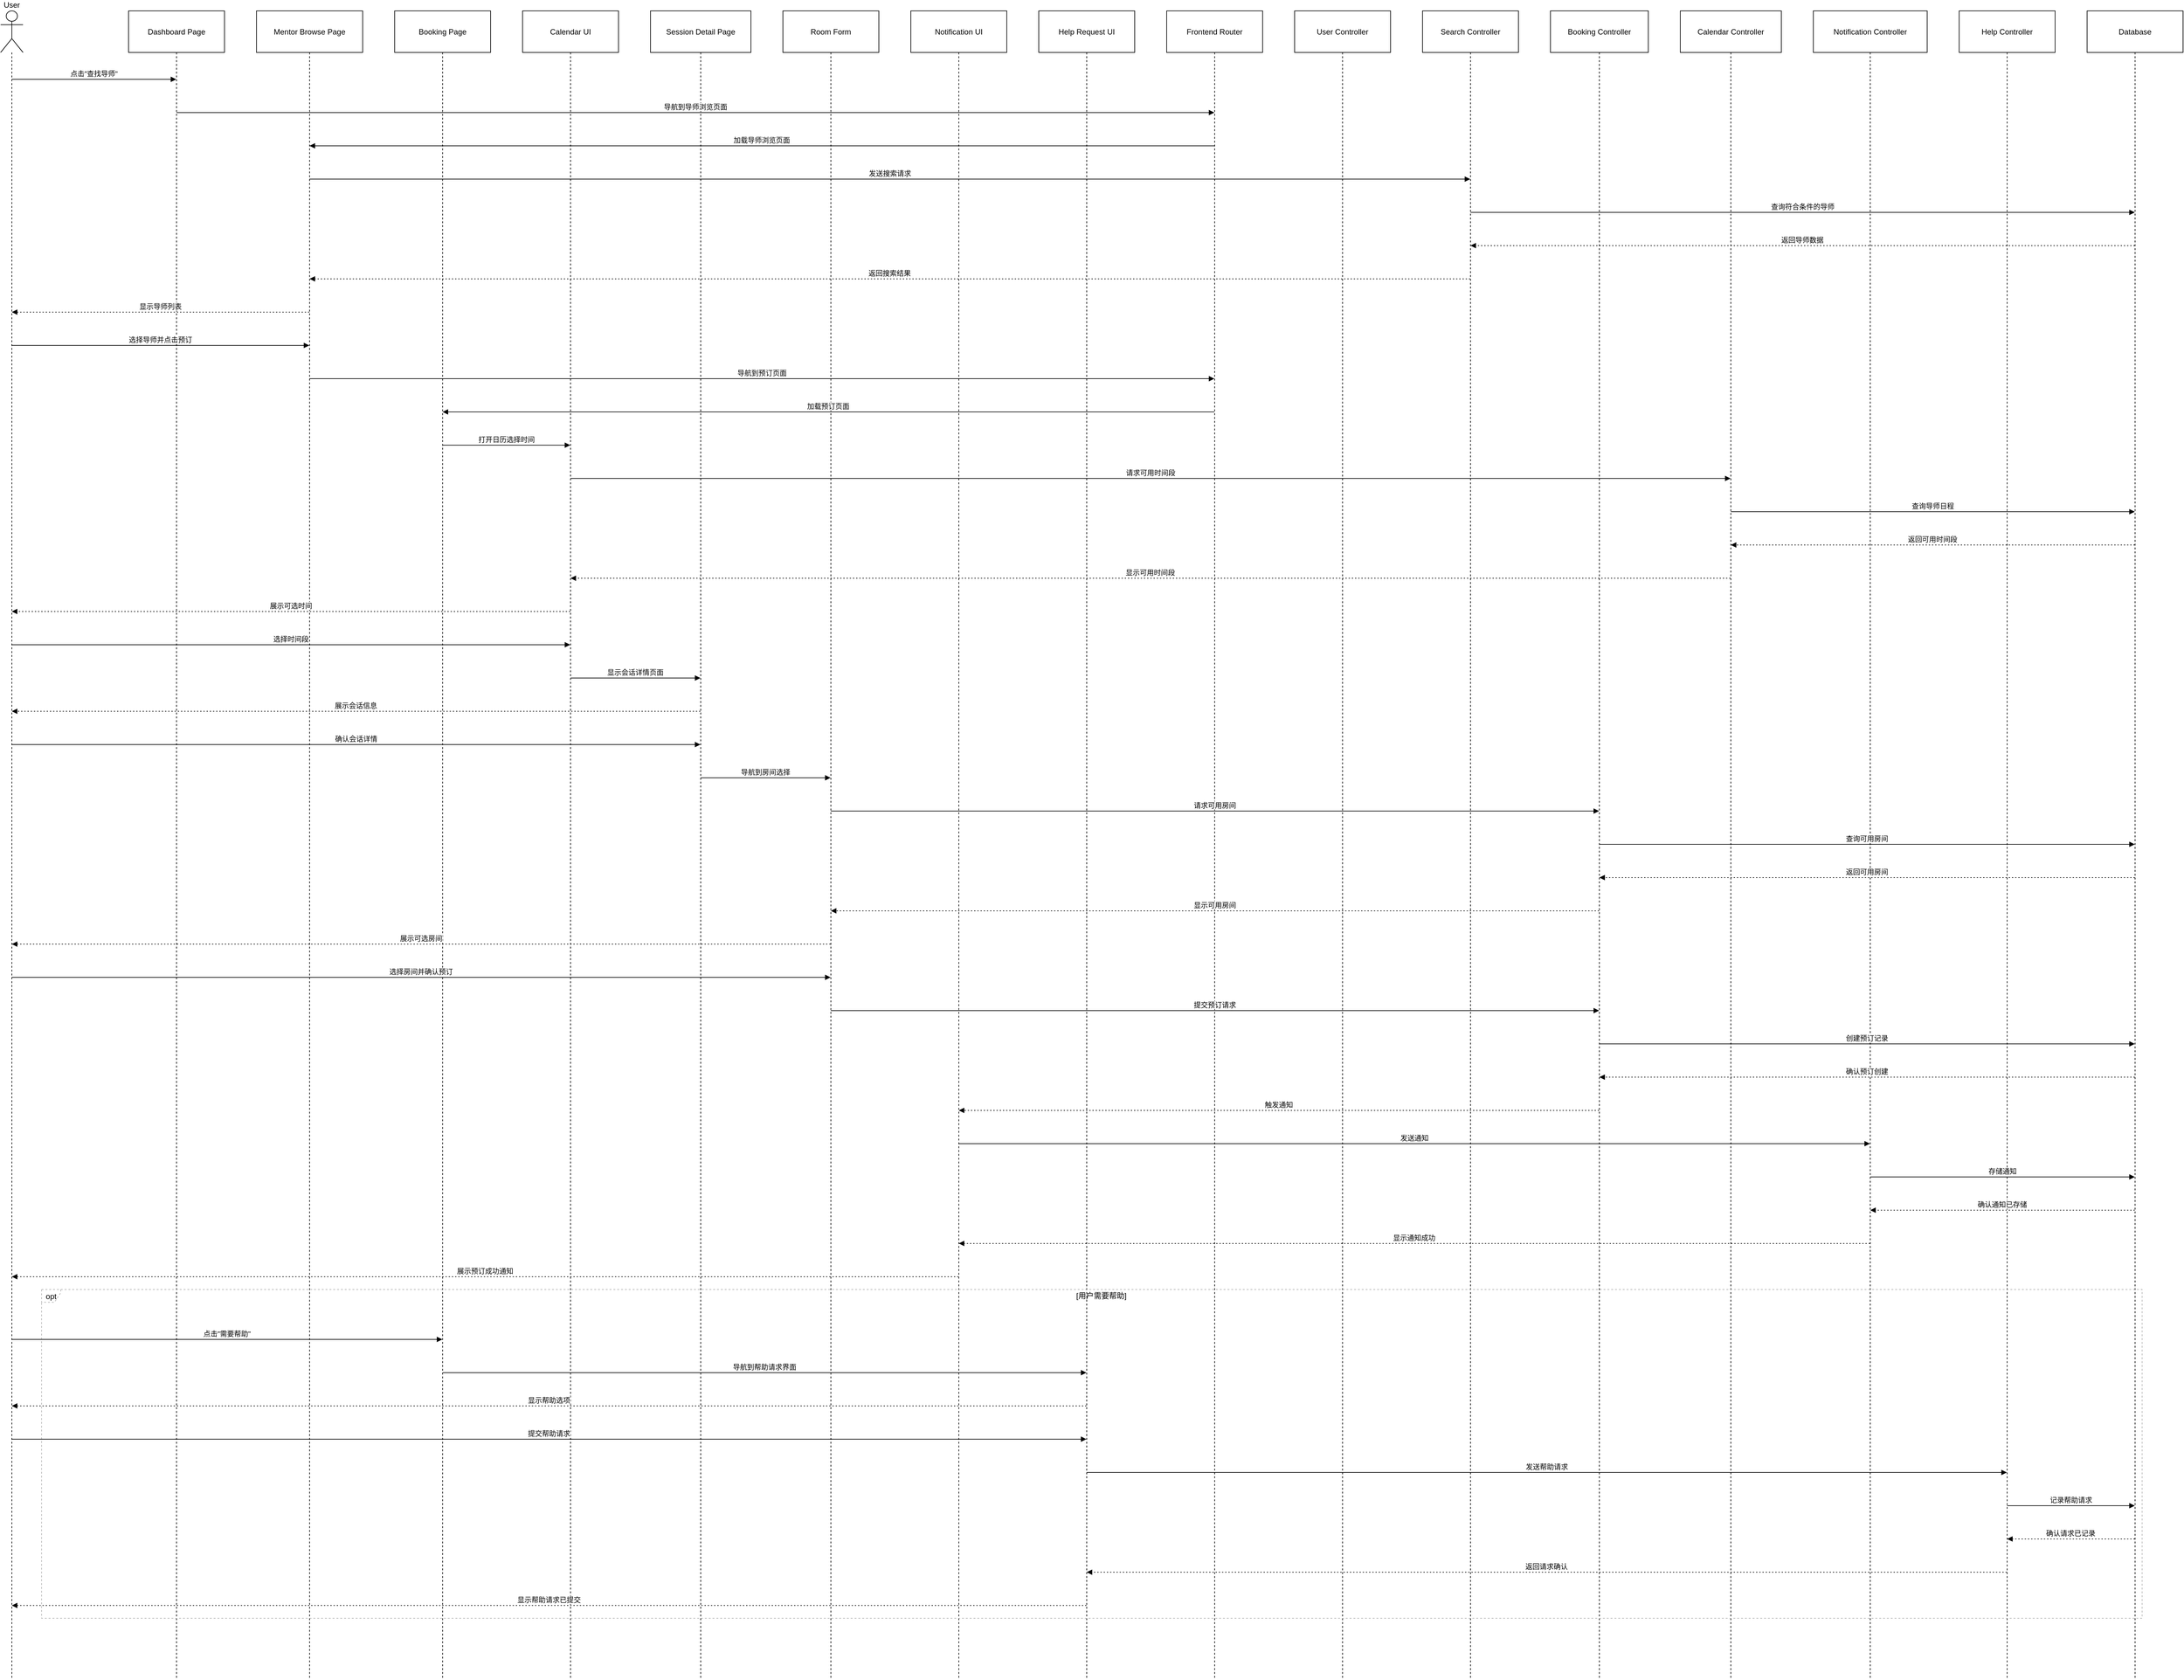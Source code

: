 <mxfile version="26.1.3">
  <diagram name="Page-1" id="13e1069c-82ec-6db2-03f1-153e76fe0fe0">
    <mxGraphModel dx="4220" dy="1634" grid="1" gridSize="10" guides="1" tooltips="1" connect="1" arrows="1" fold="1" page="1" pageScale="1" pageWidth="1100" pageHeight="850" background="none" math="0" shadow="0">
      <root>
        <mxCell id="0" />
        <mxCell id="1" parent="0" />
        <mxCell id="idUogFl2Q6J1yMuT-vOO-1" value="User" style="shape=umlLifeline;perimeter=lifelinePerimeter;whiteSpace=wrap;container=1;dropTarget=0;collapsible=0;recursiveResize=0;outlineConnect=0;portConstraint=eastwest;newEdgeStyle={&quot;edgeStyle&quot;:&quot;elbowEdgeStyle&quot;,&quot;elbow&quot;:&quot;vertical&quot;,&quot;curved&quot;:0,&quot;rounded&quot;:0};participant=umlActor;verticalAlign=bottom;labelPosition=center;verticalLabelPosition=top;align=center;size=65;" vertex="1" parent="1">
          <mxGeometry x="20" y="20" width="35" height="2608" as="geometry" />
        </mxCell>
        <mxCell id="idUogFl2Q6J1yMuT-vOO-2" value="Dashboard Page" style="shape=umlLifeline;perimeter=lifelinePerimeter;whiteSpace=wrap;container=1;dropTarget=0;collapsible=0;recursiveResize=0;outlineConnect=0;portConstraint=eastwest;newEdgeStyle={&quot;edgeStyle&quot;:&quot;elbowEdgeStyle&quot;,&quot;elbow&quot;:&quot;vertical&quot;,&quot;curved&quot;:0,&quot;rounded&quot;:0};size=65;" vertex="1" parent="1">
          <mxGeometry x="220" y="20" width="150" height="2608" as="geometry" />
        </mxCell>
        <mxCell id="idUogFl2Q6J1yMuT-vOO-3" value="Mentor Browse Page" style="shape=umlLifeline;perimeter=lifelinePerimeter;whiteSpace=wrap;container=1;dropTarget=0;collapsible=0;recursiveResize=0;outlineConnect=0;portConstraint=eastwest;newEdgeStyle={&quot;edgeStyle&quot;:&quot;elbowEdgeStyle&quot;,&quot;elbow&quot;:&quot;vertical&quot;,&quot;curved&quot;:0,&quot;rounded&quot;:0};size=65;" vertex="1" parent="1">
          <mxGeometry x="420" y="20" width="166" height="2608" as="geometry" />
        </mxCell>
        <mxCell id="idUogFl2Q6J1yMuT-vOO-4" value="Booking Page" style="shape=umlLifeline;perimeter=lifelinePerimeter;whiteSpace=wrap;container=1;dropTarget=0;collapsible=0;recursiveResize=0;outlineConnect=0;portConstraint=eastwest;newEdgeStyle={&quot;edgeStyle&quot;:&quot;elbowEdgeStyle&quot;,&quot;elbow&quot;:&quot;vertical&quot;,&quot;curved&quot;:0,&quot;rounded&quot;:0};size=65;" vertex="1" parent="1">
          <mxGeometry x="636" y="20" width="150" height="2608" as="geometry" />
        </mxCell>
        <mxCell id="idUogFl2Q6J1yMuT-vOO-5" value="Calendar UI" style="shape=umlLifeline;perimeter=lifelinePerimeter;whiteSpace=wrap;container=1;dropTarget=0;collapsible=0;recursiveResize=0;outlineConnect=0;portConstraint=eastwest;newEdgeStyle={&quot;edgeStyle&quot;:&quot;elbowEdgeStyle&quot;,&quot;elbow&quot;:&quot;vertical&quot;,&quot;curved&quot;:0,&quot;rounded&quot;:0};size=65;" vertex="1" parent="1">
          <mxGeometry x="836" y="20" width="150" height="2608" as="geometry" />
        </mxCell>
        <mxCell id="idUogFl2Q6J1yMuT-vOO-6" value="Session Detail Page" style="shape=umlLifeline;perimeter=lifelinePerimeter;whiteSpace=wrap;container=1;dropTarget=0;collapsible=0;recursiveResize=0;outlineConnect=0;portConstraint=eastwest;newEdgeStyle={&quot;edgeStyle&quot;:&quot;elbowEdgeStyle&quot;,&quot;elbow&quot;:&quot;vertical&quot;,&quot;curved&quot;:0,&quot;rounded&quot;:0};size=65;" vertex="1" parent="1">
          <mxGeometry x="1036" y="20" width="157" height="2608" as="geometry" />
        </mxCell>
        <mxCell id="idUogFl2Q6J1yMuT-vOO-7" value="Room Form" style="shape=umlLifeline;perimeter=lifelinePerimeter;whiteSpace=wrap;container=1;dropTarget=0;collapsible=0;recursiveResize=0;outlineConnect=0;portConstraint=eastwest;newEdgeStyle={&quot;edgeStyle&quot;:&quot;elbowEdgeStyle&quot;,&quot;elbow&quot;:&quot;vertical&quot;,&quot;curved&quot;:0,&quot;rounded&quot;:0};size=65;" vertex="1" parent="1">
          <mxGeometry x="1243" y="20" width="150" height="2608" as="geometry" />
        </mxCell>
        <mxCell id="idUogFl2Q6J1yMuT-vOO-8" value="Notification UI" style="shape=umlLifeline;perimeter=lifelinePerimeter;whiteSpace=wrap;container=1;dropTarget=0;collapsible=0;recursiveResize=0;outlineConnect=0;portConstraint=eastwest;newEdgeStyle={&quot;edgeStyle&quot;:&quot;elbowEdgeStyle&quot;,&quot;elbow&quot;:&quot;vertical&quot;,&quot;curved&quot;:0,&quot;rounded&quot;:0};size=65;" vertex="1" parent="1">
          <mxGeometry x="1443" y="20" width="150" height="2608" as="geometry" />
        </mxCell>
        <mxCell id="idUogFl2Q6J1yMuT-vOO-9" value="Help Request UI" style="shape=umlLifeline;perimeter=lifelinePerimeter;whiteSpace=wrap;container=1;dropTarget=0;collapsible=0;recursiveResize=0;outlineConnect=0;portConstraint=eastwest;newEdgeStyle={&quot;edgeStyle&quot;:&quot;elbowEdgeStyle&quot;,&quot;elbow&quot;:&quot;vertical&quot;,&quot;curved&quot;:0,&quot;rounded&quot;:0};size=65;" vertex="1" parent="1">
          <mxGeometry x="1643" y="20" width="150" height="2608" as="geometry" />
        </mxCell>
        <mxCell id="idUogFl2Q6J1yMuT-vOO-10" value="Frontend Router" style="shape=umlLifeline;perimeter=lifelinePerimeter;whiteSpace=wrap;container=1;dropTarget=0;collapsible=0;recursiveResize=0;outlineConnect=0;portConstraint=eastwest;newEdgeStyle={&quot;edgeStyle&quot;:&quot;elbowEdgeStyle&quot;,&quot;elbow&quot;:&quot;vertical&quot;,&quot;curved&quot;:0,&quot;rounded&quot;:0};size=65;" vertex="1" parent="1">
          <mxGeometry x="1843" y="20" width="150" height="2608" as="geometry" />
        </mxCell>
        <mxCell id="idUogFl2Q6J1yMuT-vOO-11" value="User Controller" style="shape=umlLifeline;perimeter=lifelinePerimeter;whiteSpace=wrap;container=1;dropTarget=0;collapsible=0;recursiveResize=0;outlineConnect=0;portConstraint=eastwest;newEdgeStyle={&quot;edgeStyle&quot;:&quot;elbowEdgeStyle&quot;,&quot;elbow&quot;:&quot;vertical&quot;,&quot;curved&quot;:0,&quot;rounded&quot;:0};size=65;" vertex="1" parent="1">
          <mxGeometry x="2043" y="20" width="150" height="2608" as="geometry" />
        </mxCell>
        <mxCell id="idUogFl2Q6J1yMuT-vOO-12" value="Search Controller" style="shape=umlLifeline;perimeter=lifelinePerimeter;whiteSpace=wrap;container=1;dropTarget=0;collapsible=0;recursiveResize=0;outlineConnect=0;portConstraint=eastwest;newEdgeStyle={&quot;edgeStyle&quot;:&quot;elbowEdgeStyle&quot;,&quot;elbow&quot;:&quot;vertical&quot;,&quot;curved&quot;:0,&quot;rounded&quot;:0};size=65;" vertex="1" parent="1">
          <mxGeometry x="2243" y="20" width="150" height="2608" as="geometry" />
        </mxCell>
        <mxCell id="idUogFl2Q6J1yMuT-vOO-13" value="Booking Controller" style="shape=umlLifeline;perimeter=lifelinePerimeter;whiteSpace=wrap;container=1;dropTarget=0;collapsible=0;recursiveResize=0;outlineConnect=0;portConstraint=eastwest;newEdgeStyle={&quot;edgeStyle&quot;:&quot;elbowEdgeStyle&quot;,&quot;elbow&quot;:&quot;vertical&quot;,&quot;curved&quot;:0,&quot;rounded&quot;:0};size=65;" vertex="1" parent="1">
          <mxGeometry x="2443" y="20" width="153" height="2608" as="geometry" />
        </mxCell>
        <mxCell id="idUogFl2Q6J1yMuT-vOO-14" value="Calendar Controller" style="shape=umlLifeline;perimeter=lifelinePerimeter;whiteSpace=wrap;container=1;dropTarget=0;collapsible=0;recursiveResize=0;outlineConnect=0;portConstraint=eastwest;newEdgeStyle={&quot;edgeStyle&quot;:&quot;elbowEdgeStyle&quot;,&quot;elbow&quot;:&quot;vertical&quot;,&quot;curved&quot;:0,&quot;rounded&quot;:0};size=65;" vertex="1" parent="1">
          <mxGeometry x="2646" y="20" width="158" height="2608" as="geometry" />
        </mxCell>
        <mxCell id="idUogFl2Q6J1yMuT-vOO-15" value="Notification Controller" style="shape=umlLifeline;perimeter=lifelinePerimeter;whiteSpace=wrap;container=1;dropTarget=0;collapsible=0;recursiveResize=0;outlineConnect=0;portConstraint=eastwest;newEdgeStyle={&quot;edgeStyle&quot;:&quot;elbowEdgeStyle&quot;,&quot;elbow&quot;:&quot;vertical&quot;,&quot;curved&quot;:0,&quot;rounded&quot;:0};size=65;" vertex="1" parent="1">
          <mxGeometry x="2854" y="20" width="178" height="2608" as="geometry" />
        </mxCell>
        <mxCell id="idUogFl2Q6J1yMuT-vOO-16" value="Help Controller" style="shape=umlLifeline;perimeter=lifelinePerimeter;whiteSpace=wrap;container=1;dropTarget=0;collapsible=0;recursiveResize=0;outlineConnect=0;portConstraint=eastwest;newEdgeStyle={&quot;edgeStyle&quot;:&quot;elbowEdgeStyle&quot;,&quot;elbow&quot;:&quot;vertical&quot;,&quot;curved&quot;:0,&quot;rounded&quot;:0};size=65;" vertex="1" parent="1">
          <mxGeometry x="3082" y="20" width="150" height="2608" as="geometry" />
        </mxCell>
        <mxCell id="idUogFl2Q6J1yMuT-vOO-17" value="Database" style="shape=umlLifeline;perimeter=lifelinePerimeter;whiteSpace=wrap;container=1;dropTarget=0;collapsible=0;recursiveResize=0;outlineConnect=0;portConstraint=eastwest;newEdgeStyle={&quot;edgeStyle&quot;:&quot;elbowEdgeStyle&quot;,&quot;elbow&quot;:&quot;vertical&quot;,&quot;curved&quot;:0,&quot;rounded&quot;:0};size=65;" vertex="1" parent="1">
          <mxGeometry x="3282" y="20" width="150" height="2608" as="geometry" />
        </mxCell>
        <mxCell id="idUogFl2Q6J1yMuT-vOO-18" value="opt" style="shape=umlFrame;dashed=1;pointerEvents=0;dropTarget=0;strokeColor=#B3B3B3;height=20;width=30" vertex="1" parent="1">
          <mxGeometry x="84" y="2019" width="3284" height="514" as="geometry" />
        </mxCell>
        <mxCell id="idUogFl2Q6J1yMuT-vOO-19" value="[用户需要帮助]" style="text;strokeColor=none;fillColor=none;align=center;verticalAlign=middle;whiteSpace=wrap;" vertex="1" parent="idUogFl2Q6J1yMuT-vOO-18">
          <mxGeometry x="30" width="3254" height="20" as="geometry" />
        </mxCell>
        <mxCell id="idUogFl2Q6J1yMuT-vOO-20" value="点击&quot;查找导师&quot;" style="verticalAlign=bottom;edgeStyle=elbowEdgeStyle;elbow=vertical;curved=0;rounded=0;endArrow=block;" edge="1" parent="1" source="idUogFl2Q6J1yMuT-vOO-1" target="idUogFl2Q6J1yMuT-vOO-2">
          <mxGeometry relative="1" as="geometry">
            <Array as="points">
              <mxPoint x="204" y="127" />
            </Array>
          </mxGeometry>
        </mxCell>
        <mxCell id="idUogFl2Q6J1yMuT-vOO-21" value="导航到导师浏览页面" style="verticalAlign=bottom;edgeStyle=elbowEdgeStyle;elbow=vertical;curved=0;rounded=0;endArrow=block;" edge="1" parent="1" source="idUogFl2Q6J1yMuT-vOO-2" target="idUogFl2Q6J1yMuT-vOO-10">
          <mxGeometry relative="1" as="geometry">
            <Array as="points">
              <mxPoint x="1115" y="179" />
            </Array>
          </mxGeometry>
        </mxCell>
        <mxCell id="idUogFl2Q6J1yMuT-vOO-22" value="加载导师浏览页面" style="verticalAlign=bottom;edgeStyle=elbowEdgeStyle;elbow=vertical;curved=0;rounded=0;endArrow=block;" edge="1" parent="1" source="idUogFl2Q6J1yMuT-vOO-10" target="idUogFl2Q6J1yMuT-vOO-3">
          <mxGeometry relative="1" as="geometry">
            <Array as="points">
              <mxPoint x="1222" y="231" />
            </Array>
          </mxGeometry>
        </mxCell>
        <mxCell id="idUogFl2Q6J1yMuT-vOO-23" value="发送搜索请求" style="verticalAlign=bottom;edgeStyle=elbowEdgeStyle;elbow=vertical;curved=0;rounded=0;endArrow=block;" edge="1" parent="1" source="idUogFl2Q6J1yMuT-vOO-3" target="idUogFl2Q6J1yMuT-vOO-12">
          <mxGeometry relative="1" as="geometry">
            <Array as="points">
              <mxPoint x="1419" y="283" />
            </Array>
          </mxGeometry>
        </mxCell>
        <mxCell id="idUogFl2Q6J1yMuT-vOO-24" value="查询符合条件的导师" style="verticalAlign=bottom;edgeStyle=elbowEdgeStyle;elbow=vertical;curved=0;rounded=0;endArrow=block;" edge="1" parent="1" source="idUogFl2Q6J1yMuT-vOO-12" target="idUogFl2Q6J1yMuT-vOO-17">
          <mxGeometry relative="1" as="geometry">
            <Array as="points">
              <mxPoint x="2846" y="335" />
            </Array>
          </mxGeometry>
        </mxCell>
        <mxCell id="idUogFl2Q6J1yMuT-vOO-25" value="返回导师数据" style="verticalAlign=bottom;edgeStyle=elbowEdgeStyle;elbow=vertical;curved=0;rounded=0;dashed=1;dashPattern=2 3;endArrow=block;" edge="1" parent="1" source="idUogFl2Q6J1yMuT-vOO-17" target="idUogFl2Q6J1yMuT-vOO-12">
          <mxGeometry relative="1" as="geometry">
            <Array as="points">
              <mxPoint x="2849" y="387" />
            </Array>
          </mxGeometry>
        </mxCell>
        <mxCell id="idUogFl2Q6J1yMuT-vOO-26" value="返回搜索结果" style="verticalAlign=bottom;edgeStyle=elbowEdgeStyle;elbow=vertical;curved=0;rounded=0;dashed=1;dashPattern=2 3;endArrow=block;" edge="1" parent="1" source="idUogFl2Q6J1yMuT-vOO-12" target="idUogFl2Q6J1yMuT-vOO-3">
          <mxGeometry relative="1" as="geometry">
            <Array as="points">
              <mxPoint x="1422" y="439" />
            </Array>
          </mxGeometry>
        </mxCell>
        <mxCell id="idUogFl2Q6J1yMuT-vOO-27" value="显示导师列表" style="verticalAlign=bottom;edgeStyle=elbowEdgeStyle;elbow=vertical;curved=0;rounded=0;dashed=1;dashPattern=2 3;endArrow=block;" edge="1" parent="1" source="idUogFl2Q6J1yMuT-vOO-3" target="idUogFl2Q6J1yMuT-vOO-1">
          <mxGeometry relative="1" as="geometry">
            <Array as="points">
              <mxPoint x="311" y="491" />
            </Array>
          </mxGeometry>
        </mxCell>
        <mxCell id="idUogFl2Q6J1yMuT-vOO-28" value="选择导师并点击预订" style="verticalAlign=bottom;edgeStyle=elbowEdgeStyle;elbow=vertical;curved=0;rounded=0;endArrow=block;" edge="1" parent="1" source="idUogFl2Q6J1yMuT-vOO-1" target="idUogFl2Q6J1yMuT-vOO-3">
          <mxGeometry relative="1" as="geometry">
            <Array as="points">
              <mxPoint x="308" y="543" />
            </Array>
          </mxGeometry>
        </mxCell>
        <mxCell id="idUogFl2Q6J1yMuT-vOO-29" value="导航到预订页面" style="verticalAlign=bottom;edgeStyle=elbowEdgeStyle;elbow=vertical;curved=0;rounded=0;endArrow=block;" edge="1" parent="1" source="idUogFl2Q6J1yMuT-vOO-3" target="idUogFl2Q6J1yMuT-vOO-10">
          <mxGeometry relative="1" as="geometry">
            <Array as="points">
              <mxPoint x="1219" y="595" />
            </Array>
          </mxGeometry>
        </mxCell>
        <mxCell id="idUogFl2Q6J1yMuT-vOO-30" value="加载预订页面" style="verticalAlign=bottom;edgeStyle=elbowEdgeStyle;elbow=vertical;curved=0;rounded=0;endArrow=block;" edge="1" parent="1" source="idUogFl2Q6J1yMuT-vOO-10" target="idUogFl2Q6J1yMuT-vOO-4">
          <mxGeometry relative="1" as="geometry">
            <Array as="points">
              <mxPoint x="1326" y="647" />
            </Array>
          </mxGeometry>
        </mxCell>
        <mxCell id="idUogFl2Q6J1yMuT-vOO-31" value="打开日历选择时间" style="verticalAlign=bottom;edgeStyle=elbowEdgeStyle;elbow=vertical;curved=0;rounded=0;endArrow=block;" edge="1" parent="1" source="idUogFl2Q6J1yMuT-vOO-4" target="idUogFl2Q6J1yMuT-vOO-5">
          <mxGeometry relative="1" as="geometry">
            <Array as="points">
              <mxPoint x="820" y="699" />
            </Array>
          </mxGeometry>
        </mxCell>
        <mxCell id="idUogFl2Q6J1yMuT-vOO-32" value="请求可用时间段" style="verticalAlign=bottom;edgeStyle=elbowEdgeStyle;elbow=vertical;curved=0;rounded=0;endArrow=block;" edge="1" parent="1" source="idUogFl2Q6J1yMuT-vOO-5" target="idUogFl2Q6J1yMuT-vOO-14">
          <mxGeometry relative="1" as="geometry">
            <Array as="points">
              <mxPoint x="1827" y="751" />
            </Array>
          </mxGeometry>
        </mxCell>
        <mxCell id="idUogFl2Q6J1yMuT-vOO-33" value="查询导师日程" style="verticalAlign=bottom;edgeStyle=elbowEdgeStyle;elbow=vertical;curved=0;rounded=0;endArrow=block;" edge="1" parent="1" source="idUogFl2Q6J1yMuT-vOO-14" target="idUogFl2Q6J1yMuT-vOO-17">
          <mxGeometry relative="1" as="geometry">
            <Array as="points">
              <mxPoint x="3050" y="803" />
            </Array>
          </mxGeometry>
        </mxCell>
        <mxCell id="idUogFl2Q6J1yMuT-vOO-34" value="返回可用时间段" style="verticalAlign=bottom;edgeStyle=elbowEdgeStyle;elbow=vertical;curved=0;rounded=0;dashed=1;dashPattern=2 3;endArrow=block;" edge="1" parent="1" source="idUogFl2Q6J1yMuT-vOO-17" target="idUogFl2Q6J1yMuT-vOO-14">
          <mxGeometry relative="1" as="geometry">
            <Array as="points">
              <mxPoint x="3053" y="855" />
            </Array>
          </mxGeometry>
        </mxCell>
        <mxCell id="idUogFl2Q6J1yMuT-vOO-35" value="显示可用时间段" style="verticalAlign=bottom;edgeStyle=elbowEdgeStyle;elbow=vertical;curved=0;rounded=0;dashed=1;dashPattern=2 3;endArrow=block;" edge="1" parent="1" source="idUogFl2Q6J1yMuT-vOO-14" target="idUogFl2Q6J1yMuT-vOO-5">
          <mxGeometry relative="1" as="geometry">
            <Array as="points">
              <mxPoint x="1830" y="907" />
            </Array>
          </mxGeometry>
        </mxCell>
        <mxCell id="idUogFl2Q6J1yMuT-vOO-36" value="展示可选时间" style="verticalAlign=bottom;edgeStyle=elbowEdgeStyle;elbow=vertical;curved=0;rounded=0;dashed=1;dashPattern=2 3;endArrow=block;" edge="1" parent="1" source="idUogFl2Q6J1yMuT-vOO-5" target="idUogFl2Q6J1yMuT-vOO-1">
          <mxGeometry relative="1" as="geometry">
            <Array as="points">
              <mxPoint x="515" y="959" />
            </Array>
          </mxGeometry>
        </mxCell>
        <mxCell id="idUogFl2Q6J1yMuT-vOO-37" value="选择时间段" style="verticalAlign=bottom;edgeStyle=elbowEdgeStyle;elbow=vertical;curved=0;rounded=0;endArrow=block;" edge="1" parent="1" source="idUogFl2Q6J1yMuT-vOO-1" target="idUogFl2Q6J1yMuT-vOO-5">
          <mxGeometry relative="1" as="geometry">
            <Array as="points">
              <mxPoint x="512" y="1011" />
            </Array>
          </mxGeometry>
        </mxCell>
        <mxCell id="idUogFl2Q6J1yMuT-vOO-38" value="显示会话详情页面" style="verticalAlign=bottom;edgeStyle=elbowEdgeStyle;elbow=vertical;curved=0;rounded=0;endArrow=block;" edge="1" parent="1" source="idUogFl2Q6J1yMuT-vOO-5" target="idUogFl2Q6J1yMuT-vOO-6">
          <mxGeometry relative="1" as="geometry">
            <Array as="points">
              <mxPoint x="1021" y="1063" />
            </Array>
          </mxGeometry>
        </mxCell>
        <mxCell id="idUogFl2Q6J1yMuT-vOO-39" value="展示会话信息" style="verticalAlign=bottom;edgeStyle=elbowEdgeStyle;elbow=vertical;curved=0;rounded=0;dashed=1;dashPattern=2 3;endArrow=block;" edge="1" parent="1" source="idUogFl2Q6J1yMuT-vOO-6" target="idUogFl2Q6J1yMuT-vOO-1">
          <mxGeometry relative="1" as="geometry">
            <Array as="points">
              <mxPoint x="616" y="1115" />
            </Array>
          </mxGeometry>
        </mxCell>
        <mxCell id="idUogFl2Q6J1yMuT-vOO-40" value="确认会话详情" style="verticalAlign=bottom;edgeStyle=elbowEdgeStyle;elbow=vertical;curved=0;rounded=0;endArrow=block;" edge="1" parent="1" source="idUogFl2Q6J1yMuT-vOO-1" target="idUogFl2Q6J1yMuT-vOO-6">
          <mxGeometry relative="1" as="geometry">
            <Array as="points">
              <mxPoint x="613" y="1167" />
            </Array>
          </mxGeometry>
        </mxCell>
        <mxCell id="idUogFl2Q6J1yMuT-vOO-41" value="导航到房间选择" style="verticalAlign=bottom;edgeStyle=elbowEdgeStyle;elbow=vertical;curved=0;rounded=0;endArrow=block;" edge="1" parent="1" source="idUogFl2Q6J1yMuT-vOO-6" target="idUogFl2Q6J1yMuT-vOO-7">
          <mxGeometry relative="1" as="geometry">
            <Array as="points">
              <mxPoint x="1225" y="1219" />
            </Array>
          </mxGeometry>
        </mxCell>
        <mxCell id="idUogFl2Q6J1yMuT-vOO-42" value="请求可用房间" style="verticalAlign=bottom;edgeStyle=elbowEdgeStyle;elbow=vertical;curved=0;rounded=0;endArrow=block;" edge="1" parent="1" source="idUogFl2Q6J1yMuT-vOO-7" target="idUogFl2Q6J1yMuT-vOO-13">
          <mxGeometry relative="1" as="geometry">
            <Array as="points">
              <mxPoint x="1927" y="1271" />
            </Array>
          </mxGeometry>
        </mxCell>
        <mxCell id="idUogFl2Q6J1yMuT-vOO-43" value="查询可用房间" style="verticalAlign=bottom;edgeStyle=elbowEdgeStyle;elbow=vertical;curved=0;rounded=0;endArrow=block;" edge="1" parent="1" source="idUogFl2Q6J1yMuT-vOO-13" target="idUogFl2Q6J1yMuT-vOO-17">
          <mxGeometry relative="1" as="geometry">
            <Array as="points">
              <mxPoint x="2947" y="1323" />
            </Array>
          </mxGeometry>
        </mxCell>
        <mxCell id="idUogFl2Q6J1yMuT-vOO-44" value="返回可用房间" style="verticalAlign=bottom;edgeStyle=elbowEdgeStyle;elbow=vertical;curved=0;rounded=0;dashed=1;dashPattern=2 3;endArrow=block;" edge="1" parent="1" source="idUogFl2Q6J1yMuT-vOO-17" target="idUogFl2Q6J1yMuT-vOO-13">
          <mxGeometry relative="1" as="geometry">
            <Array as="points">
              <mxPoint x="2950" y="1375" />
            </Array>
          </mxGeometry>
        </mxCell>
        <mxCell id="idUogFl2Q6J1yMuT-vOO-45" value="显示可用房间" style="verticalAlign=bottom;edgeStyle=elbowEdgeStyle;elbow=vertical;curved=0;rounded=0;dashed=1;dashPattern=2 3;endArrow=block;" edge="1" parent="1" source="idUogFl2Q6J1yMuT-vOO-13" target="idUogFl2Q6J1yMuT-vOO-7">
          <mxGeometry relative="1" as="geometry">
            <Array as="points">
              <mxPoint x="1930" y="1427" />
            </Array>
          </mxGeometry>
        </mxCell>
        <mxCell id="idUogFl2Q6J1yMuT-vOO-46" value="展示可选房间" style="verticalAlign=bottom;edgeStyle=elbowEdgeStyle;elbow=vertical;curved=0;rounded=0;dashed=1;dashPattern=2 3;endArrow=block;" edge="1" parent="1" source="idUogFl2Q6J1yMuT-vOO-7" target="idUogFl2Q6J1yMuT-vOO-1">
          <mxGeometry relative="1" as="geometry">
            <Array as="points">
              <mxPoint x="718" y="1479" />
            </Array>
          </mxGeometry>
        </mxCell>
        <mxCell id="idUogFl2Q6J1yMuT-vOO-47" value="选择房间并确认预订" style="verticalAlign=bottom;edgeStyle=elbowEdgeStyle;elbow=vertical;curved=0;rounded=0;endArrow=block;" edge="1" parent="1" source="idUogFl2Q6J1yMuT-vOO-1" target="idUogFl2Q6J1yMuT-vOO-7">
          <mxGeometry relative="1" as="geometry">
            <Array as="points">
              <mxPoint x="715" y="1531" />
            </Array>
          </mxGeometry>
        </mxCell>
        <mxCell id="idUogFl2Q6J1yMuT-vOO-48" value="提交预订请求" style="verticalAlign=bottom;edgeStyle=elbowEdgeStyle;elbow=vertical;curved=0;rounded=0;endArrow=block;" edge="1" parent="1" source="idUogFl2Q6J1yMuT-vOO-7" target="idUogFl2Q6J1yMuT-vOO-13">
          <mxGeometry relative="1" as="geometry">
            <Array as="points">
              <mxPoint x="1927" y="1583" />
            </Array>
          </mxGeometry>
        </mxCell>
        <mxCell id="idUogFl2Q6J1yMuT-vOO-49" value="创建预订记录" style="verticalAlign=bottom;edgeStyle=elbowEdgeStyle;elbow=vertical;curved=0;rounded=0;endArrow=block;" edge="1" parent="1" source="idUogFl2Q6J1yMuT-vOO-13" target="idUogFl2Q6J1yMuT-vOO-17">
          <mxGeometry relative="1" as="geometry">
            <Array as="points">
              <mxPoint x="2947" y="1635" />
            </Array>
          </mxGeometry>
        </mxCell>
        <mxCell id="idUogFl2Q6J1yMuT-vOO-50" value="确认预订创建" style="verticalAlign=bottom;edgeStyle=elbowEdgeStyle;elbow=vertical;curved=0;rounded=0;dashed=1;dashPattern=2 3;endArrow=block;" edge="1" parent="1" source="idUogFl2Q6J1yMuT-vOO-17" target="idUogFl2Q6J1yMuT-vOO-13">
          <mxGeometry relative="1" as="geometry">
            <Array as="points">
              <mxPoint x="2950" y="1687" />
            </Array>
          </mxGeometry>
        </mxCell>
        <mxCell id="idUogFl2Q6J1yMuT-vOO-51" value="触发通知" style="verticalAlign=bottom;edgeStyle=elbowEdgeStyle;elbow=vertical;curved=0;rounded=0;dashed=1;dashPattern=2 3;endArrow=block;" edge="1" parent="1" source="idUogFl2Q6J1yMuT-vOO-13" target="idUogFl2Q6J1yMuT-vOO-8">
          <mxGeometry relative="1" as="geometry">
            <Array as="points">
              <mxPoint x="2030" y="1739" />
            </Array>
          </mxGeometry>
        </mxCell>
        <mxCell id="idUogFl2Q6J1yMuT-vOO-52" value="发送通知" style="verticalAlign=bottom;edgeStyle=elbowEdgeStyle;elbow=vertical;curved=0;rounded=0;endArrow=block;" edge="1" parent="1" source="idUogFl2Q6J1yMuT-vOO-8" target="idUogFl2Q6J1yMuT-vOO-15">
          <mxGeometry relative="1" as="geometry">
            <Array as="points">
              <mxPoint x="2239" y="1791" />
            </Array>
          </mxGeometry>
        </mxCell>
        <mxCell id="idUogFl2Q6J1yMuT-vOO-53" value="存储通知" style="verticalAlign=bottom;edgeStyle=elbowEdgeStyle;elbow=vertical;curved=0;rounded=0;endArrow=block;" edge="1" parent="1" source="idUogFl2Q6J1yMuT-vOO-15" target="idUogFl2Q6J1yMuT-vOO-17">
          <mxGeometry relative="1" as="geometry">
            <Array as="points">
              <mxPoint x="3159" y="1843" />
            </Array>
          </mxGeometry>
        </mxCell>
        <mxCell id="idUogFl2Q6J1yMuT-vOO-54" value="确认通知已存储" style="verticalAlign=bottom;edgeStyle=elbowEdgeStyle;elbow=vertical;curved=0;rounded=0;dashed=1;dashPattern=2 3;endArrow=block;" edge="1" parent="1" source="idUogFl2Q6J1yMuT-vOO-17" target="idUogFl2Q6J1yMuT-vOO-15">
          <mxGeometry relative="1" as="geometry">
            <Array as="points">
              <mxPoint x="3162" y="1895" />
            </Array>
          </mxGeometry>
        </mxCell>
        <mxCell id="idUogFl2Q6J1yMuT-vOO-55" value="显示通知成功" style="verticalAlign=bottom;edgeStyle=elbowEdgeStyle;elbow=vertical;curved=0;rounded=0;dashed=1;dashPattern=2 3;endArrow=block;" edge="1" parent="1" source="idUogFl2Q6J1yMuT-vOO-15" target="idUogFl2Q6J1yMuT-vOO-8">
          <mxGeometry relative="1" as="geometry">
            <Array as="points">
              <mxPoint x="2242" y="1947" />
            </Array>
          </mxGeometry>
        </mxCell>
        <mxCell id="idUogFl2Q6J1yMuT-vOO-56" value="展示预订成功通知" style="verticalAlign=bottom;edgeStyle=elbowEdgeStyle;elbow=vertical;curved=0;rounded=0;dashed=1;dashPattern=2 3;endArrow=block;" edge="1" parent="1" source="idUogFl2Q6J1yMuT-vOO-8" target="idUogFl2Q6J1yMuT-vOO-1">
          <mxGeometry relative="1" as="geometry">
            <Array as="points">
              <mxPoint x="818" y="1999" />
            </Array>
          </mxGeometry>
        </mxCell>
        <mxCell id="idUogFl2Q6J1yMuT-vOO-57" value="点击&quot;需要帮助&quot;" style="verticalAlign=bottom;edgeStyle=elbowEdgeStyle;elbow=vertical;curved=0;rounded=0;endArrow=block;" edge="1" parent="1" source="idUogFl2Q6J1yMuT-vOO-1" target="idUogFl2Q6J1yMuT-vOO-4">
          <mxGeometry relative="1" as="geometry">
            <Array as="points">
              <mxPoint x="412" y="2097" />
            </Array>
          </mxGeometry>
        </mxCell>
        <mxCell id="idUogFl2Q6J1yMuT-vOO-58" value="导航到帮助请求界面" style="verticalAlign=bottom;edgeStyle=elbowEdgeStyle;elbow=vertical;curved=0;rounded=0;endArrow=block;" edge="1" parent="1" source="idUogFl2Q6J1yMuT-vOO-4" target="idUogFl2Q6J1yMuT-vOO-9">
          <mxGeometry relative="1" as="geometry">
            <Array as="points">
              <mxPoint x="1223" y="2149" />
            </Array>
          </mxGeometry>
        </mxCell>
        <mxCell id="idUogFl2Q6J1yMuT-vOO-59" value="显示帮助选项" style="verticalAlign=bottom;edgeStyle=elbowEdgeStyle;elbow=vertical;curved=0;rounded=0;dashed=1;dashPattern=2 3;endArrow=block;" edge="1" parent="1" source="idUogFl2Q6J1yMuT-vOO-9" target="idUogFl2Q6J1yMuT-vOO-1">
          <mxGeometry relative="1" as="geometry">
            <Array as="points">
              <mxPoint x="918" y="2201" />
            </Array>
          </mxGeometry>
        </mxCell>
        <mxCell id="idUogFl2Q6J1yMuT-vOO-60" value="提交帮助请求" style="verticalAlign=bottom;edgeStyle=elbowEdgeStyle;elbow=vertical;curved=0;rounded=0;endArrow=block;" edge="1" parent="1" source="idUogFl2Q6J1yMuT-vOO-1" target="idUogFl2Q6J1yMuT-vOO-9">
          <mxGeometry relative="1" as="geometry">
            <Array as="points">
              <mxPoint x="915" y="2253" />
            </Array>
          </mxGeometry>
        </mxCell>
        <mxCell id="idUogFl2Q6J1yMuT-vOO-61" value="发送帮助请求" style="verticalAlign=bottom;edgeStyle=elbowEdgeStyle;elbow=vertical;curved=0;rounded=0;endArrow=block;" edge="1" parent="1" source="idUogFl2Q6J1yMuT-vOO-9" target="idUogFl2Q6J1yMuT-vOO-16">
          <mxGeometry relative="1" as="geometry">
            <Array as="points">
              <mxPoint x="2446" y="2305" />
            </Array>
          </mxGeometry>
        </mxCell>
        <mxCell id="idUogFl2Q6J1yMuT-vOO-62" value="记录帮助请求" style="verticalAlign=bottom;edgeStyle=elbowEdgeStyle;elbow=vertical;curved=0;rounded=0;endArrow=block;" edge="1" parent="1" source="idUogFl2Q6J1yMuT-vOO-16" target="idUogFl2Q6J1yMuT-vOO-17">
          <mxGeometry relative="1" as="geometry">
            <Array as="points">
              <mxPoint x="3266" y="2357" />
            </Array>
          </mxGeometry>
        </mxCell>
        <mxCell id="idUogFl2Q6J1yMuT-vOO-63" value="确认请求已记录" style="verticalAlign=bottom;edgeStyle=elbowEdgeStyle;elbow=vertical;curved=0;rounded=0;dashed=1;dashPattern=2 3;endArrow=block;" edge="1" parent="1" source="idUogFl2Q6J1yMuT-vOO-17" target="idUogFl2Q6J1yMuT-vOO-16">
          <mxGeometry relative="1" as="geometry">
            <Array as="points">
              <mxPoint x="3269" y="2409" />
            </Array>
          </mxGeometry>
        </mxCell>
        <mxCell id="idUogFl2Q6J1yMuT-vOO-64" value="返回请求确认" style="verticalAlign=bottom;edgeStyle=elbowEdgeStyle;elbow=vertical;curved=0;rounded=0;dashed=1;dashPattern=2 3;endArrow=block;" edge="1" parent="1" source="idUogFl2Q6J1yMuT-vOO-16" target="idUogFl2Q6J1yMuT-vOO-9">
          <mxGeometry relative="1" as="geometry">
            <Array as="points">
              <mxPoint x="2449" y="2461" />
            </Array>
          </mxGeometry>
        </mxCell>
        <mxCell id="idUogFl2Q6J1yMuT-vOO-65" value="显示帮助请求已提交" style="verticalAlign=bottom;edgeStyle=elbowEdgeStyle;elbow=vertical;curved=0;rounded=0;dashed=1;dashPattern=2 3;endArrow=block;" edge="1" parent="1" source="idUogFl2Q6J1yMuT-vOO-9" target="idUogFl2Q6J1yMuT-vOO-1">
          <mxGeometry relative="1" as="geometry">
            <Array as="points">
              <mxPoint x="918" y="2513" />
            </Array>
          </mxGeometry>
        </mxCell>
      </root>
    </mxGraphModel>
  </diagram>
</mxfile>
